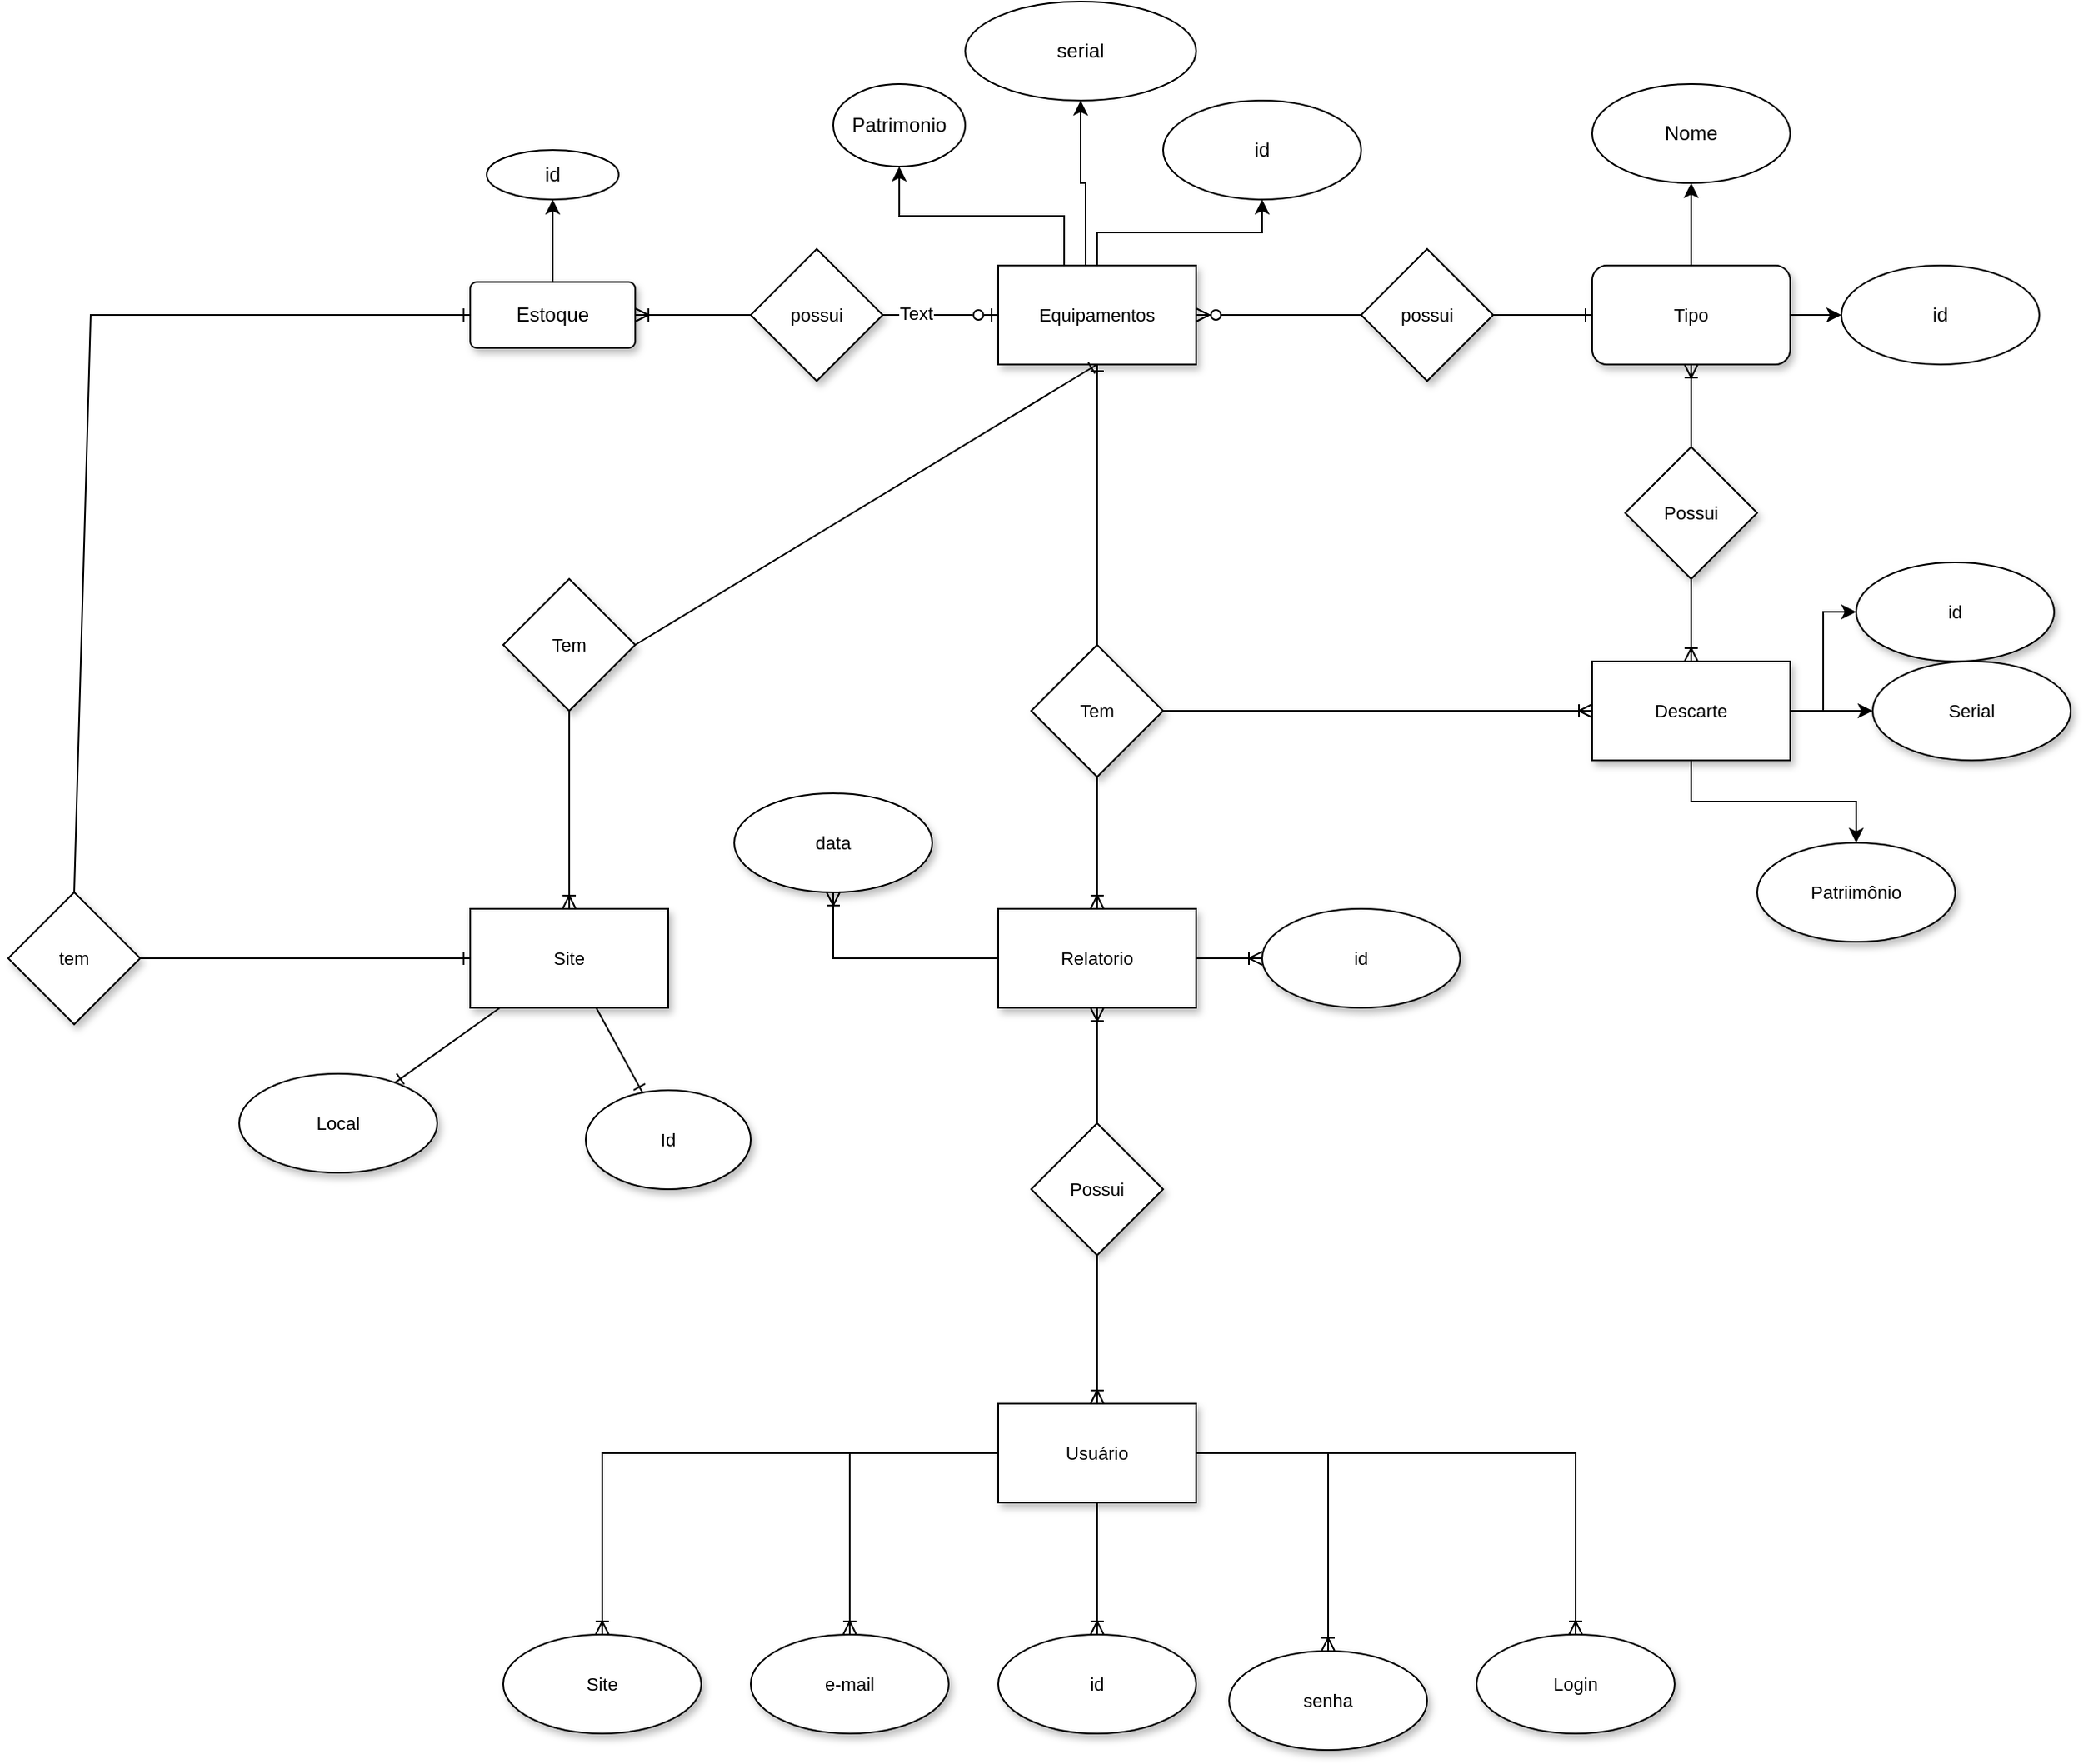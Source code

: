 <mxfile version="20.0.3" type="device"><diagram id="C5RBs43oDa-KdzZeNtuy" name="Page-1"><mxGraphModel dx="1422" dy="786" grid="1" gridSize="10" guides="1" tooltips="1" connect="1" arrows="1" fold="1" page="1" pageScale="1" pageWidth="827" pageHeight="1169" math="0" shadow="0"><root><mxCell id="WIyWlLk6GJQsqaUBKTNV-0"/><mxCell id="WIyWlLk6GJQsqaUBKTNV-1" parent="WIyWlLk6GJQsqaUBKTNV-0"/><mxCell id="Y6eBDfCkmrL4tLhXCDpF-16" value="" style="edgeStyle=orthogonalEdgeStyle;rounded=0;orthogonalLoop=1;jettySize=auto;html=1;exitX=0.442;exitY=0.017;exitDx=0;exitDy=0;exitPerimeter=0;" parent="WIyWlLk6GJQsqaUBKTNV-1" source="Y6eBDfCkmrL4tLhXCDpF-47" target="Y6eBDfCkmrL4tLhXCDpF-15" edge="1"><mxGeometry relative="1" as="geometry"><mxPoint x="740" y="90" as="sourcePoint"/></mxGeometry></mxCell><mxCell id="Y6eBDfCkmrL4tLhXCDpF-20" value="" style="edgeStyle=orthogonalEdgeStyle;rounded=0;orthogonalLoop=1;jettySize=auto;html=1;strokeColor=none;" parent="WIyWlLk6GJQsqaUBKTNV-1" edge="1"><mxGeometry relative="1" as="geometry"><mxPoint x="420" y="250" as="sourcePoint"/><mxPoint x="520" y="250" as="targetPoint"/></mxGeometry></mxCell><mxCell id="Y6eBDfCkmrL4tLhXCDpF-13" value="Patrimonio" style="ellipse;whiteSpace=wrap;html=1;rounded=1;" parent="WIyWlLk6GJQsqaUBKTNV-1" vertex="1"><mxGeometry x="570" y="110" width="80" height="50" as="geometry"/></mxCell><mxCell id="Y6eBDfCkmrL4tLhXCDpF-15" value="serial" style="ellipse;whiteSpace=wrap;html=1;rounded=1;" parent="WIyWlLk6GJQsqaUBKTNV-1" vertex="1"><mxGeometry x="650" y="60" width="140" height="60" as="geometry"/></mxCell><mxCell id="Y6eBDfCkmrL4tLhXCDpF-24" value="" style="edgeStyle=orthogonalEdgeStyle;rounded=0;orthogonalLoop=1;jettySize=auto;html=1;exitX=0.333;exitY=0;exitDx=0;exitDy=0;exitPerimeter=0;" parent="WIyWlLk6GJQsqaUBKTNV-1" source="Y6eBDfCkmrL4tLhXCDpF-47" target="Y6eBDfCkmrL4tLhXCDpF-13" edge="1"><mxGeometry relative="1" as="geometry"><mxPoint x="710" y="90" as="sourcePoint"/></mxGeometry></mxCell><mxCell id="Y6eBDfCkmrL4tLhXCDpF-32" value="" style="edgeStyle=orthogonalEdgeStyle;rounded=0;orthogonalLoop=1;jettySize=auto;html=1;exitX=0.5;exitY=0;exitDx=0;exitDy=0;" parent="WIyWlLk6GJQsqaUBKTNV-1" source="Y6eBDfCkmrL4tLhXCDpF-47" target="Y6eBDfCkmrL4tLhXCDpF-31" edge="1"><mxGeometry relative="1" as="geometry"><mxPoint x="710" y="90" as="sourcePoint"/></mxGeometry></mxCell><mxCell id="Y6eBDfCkmrL4tLhXCDpF-30" value="" style="edgeStyle=orthogonalEdgeStyle;rounded=0;orthogonalLoop=1;jettySize=auto;html=1;" parent="WIyWlLk6GJQsqaUBKTNV-1" source="Y6eBDfCkmrL4tLhXCDpF-51" target="Y6eBDfCkmrL4tLhXCDpF-29" edge="1"><mxGeometry relative="1" as="geometry"><mxPoint x="1070" y="90" as="sourcePoint"/></mxGeometry></mxCell><mxCell id="Y6eBDfCkmrL4tLhXCDpF-34" value="" style="edgeStyle=orthogonalEdgeStyle;rounded=0;orthogonalLoop=1;jettySize=auto;html=1;exitX=1;exitY=0.5;exitDx=0;exitDy=0;" parent="WIyWlLk6GJQsqaUBKTNV-1" source="Y6eBDfCkmrL4tLhXCDpF-51" target="Y6eBDfCkmrL4tLhXCDpF-33" edge="1"><mxGeometry relative="1" as="geometry"><mxPoint x="1130" y="120" as="sourcePoint"/></mxGeometry></mxCell><mxCell id="Y6eBDfCkmrL4tLhXCDpF-29" value="Nome" style="ellipse;whiteSpace=wrap;html=1;rounded=1;" parent="WIyWlLk6GJQsqaUBKTNV-1" vertex="1"><mxGeometry x="1030" y="110" width="120" height="60" as="geometry"/></mxCell><mxCell id="Y6eBDfCkmrL4tLhXCDpF-31" value="id" style="ellipse;whiteSpace=wrap;html=1;rounded=1;" parent="WIyWlLk6GJQsqaUBKTNV-1" vertex="1"><mxGeometry x="770" y="120" width="120" height="60" as="geometry"/></mxCell><mxCell id="Y6eBDfCkmrL4tLhXCDpF-33" value="id" style="ellipse;whiteSpace=wrap;html=1;rounded=1;" parent="WIyWlLk6GJQsqaUBKTNV-1" vertex="1"><mxGeometry x="1181" y="220" width="120" height="60" as="geometry"/></mxCell><mxCell id="Y6eBDfCkmrL4tLhXCDpF-39" value="" style="edgeStyle=orthogonalEdgeStyle;rounded=0;orthogonalLoop=1;jettySize=auto;html=1;" parent="WIyWlLk6GJQsqaUBKTNV-1" source="Y6eBDfCkmrL4tLhXCDpF-37" target="Y6eBDfCkmrL4tLhXCDpF-38" edge="1"><mxGeometry relative="1" as="geometry"/></mxCell><mxCell id="Y6eBDfCkmrL4tLhXCDpF-37" value="Estoque" style="rounded=1;arcSize=10;whiteSpace=wrap;html=1;align=center;shadow=1;" parent="WIyWlLk6GJQsqaUBKTNV-1" vertex="1"><mxGeometry x="350" y="230" width="100" height="40" as="geometry"/></mxCell><mxCell id="Y6eBDfCkmrL4tLhXCDpF-38" value="id" style="ellipse;whiteSpace=wrap;html=1;rounded=1;arcSize=10;" parent="WIyWlLk6GJQsqaUBKTNV-1" vertex="1"><mxGeometry x="360" y="150" width="80" height="30" as="geometry"/></mxCell><mxCell id="Y6eBDfCkmrL4tLhXCDpF-46" value="possui" style="rhombus;whiteSpace=wrap;html=1;shadow=1;fontFamily=Helvetica;fontSize=11;fontColor=default;" parent="WIyWlLk6GJQsqaUBKTNV-1" vertex="1"><mxGeometry x="520" y="210" width="80" height="80" as="geometry"/></mxCell><mxCell id="Y6eBDfCkmrL4tLhXCDpF-47" value="Equipamentos" style="whiteSpace=wrap;html=1;fontSize=11;shadow=1;" parent="WIyWlLk6GJQsqaUBKTNV-1" vertex="1"><mxGeometry x="670" y="220" width="120" height="60" as="geometry"/></mxCell><mxCell id="Y6eBDfCkmrL4tLhXCDpF-49" value="possui" style="rhombus;whiteSpace=wrap;html=1;fontSize=11;shadow=1;" parent="WIyWlLk6GJQsqaUBKTNV-1" vertex="1"><mxGeometry x="890" y="210" width="80" height="80" as="geometry"/></mxCell><mxCell id="Y6eBDfCkmrL4tLhXCDpF-51" value="Tipo" style="rounded=1;whiteSpace=wrap;html=1;fontSize=11;shadow=1;" parent="WIyWlLk6GJQsqaUBKTNV-1" vertex="1"><mxGeometry x="1030" y="220" width="120" height="60" as="geometry"/></mxCell><mxCell id="Y6eBDfCkmrL4tLhXCDpF-53" value="" style="edgeStyle=entityRelationEdgeStyle;fontSize=12;html=1;endArrow=ERone;endFill=1;rounded=0;labelBackgroundColor=default;fontFamily=Helvetica;fontColor=default;strokeColor=default;shape=connector;entryX=0;entryY=0.5;entryDx=0;entryDy=0;exitX=1;exitY=0.5;exitDx=0;exitDy=0;" parent="WIyWlLk6GJQsqaUBKTNV-1" source="Y6eBDfCkmrL4tLhXCDpF-49" target="Y6eBDfCkmrL4tLhXCDpF-51" edge="1"><mxGeometry width="100" height="100" relative="1" as="geometry"><mxPoint x="930" y="350" as="sourcePoint"/><mxPoint x="1030" y="250" as="targetPoint"/></mxGeometry></mxCell><mxCell id="Y6eBDfCkmrL4tLhXCDpF-54" value="" style="edgeStyle=entityRelationEdgeStyle;fontSize=12;html=1;endArrow=ERzeroToMany;endFill=1;rounded=0;labelBackgroundColor=default;fontFamily=Helvetica;fontColor=default;strokeColor=default;shape=connector;entryX=1;entryY=0.5;entryDx=0;entryDy=0;exitX=0;exitY=0.5;exitDx=0;exitDy=0;" parent="WIyWlLk6GJQsqaUBKTNV-1" source="Y6eBDfCkmrL4tLhXCDpF-49" target="Y6eBDfCkmrL4tLhXCDpF-47" edge="1"><mxGeometry width="100" height="100" relative="1" as="geometry"><mxPoint x="710" y="400" as="sourcePoint"/><mxPoint x="810" y="300" as="targetPoint"/></mxGeometry></mxCell><mxCell id="Y6eBDfCkmrL4tLhXCDpF-55" value="" style="edgeStyle=entityRelationEdgeStyle;fontSize=12;html=1;endArrow=ERoneToMany;endFill=0;rounded=0;labelBackgroundColor=default;fontFamily=Helvetica;fontColor=default;strokeColor=default;shape=connector;entryX=1;entryY=0.5;entryDx=0;entryDy=0;exitX=0;exitY=0.5;exitDx=0;exitDy=0;" parent="WIyWlLk6GJQsqaUBKTNV-1" source="Y6eBDfCkmrL4tLhXCDpF-46" target="Y6eBDfCkmrL4tLhXCDpF-37" edge="1"><mxGeometry width="100" height="100" relative="1" as="geometry"><mxPoint x="530" y="250" as="sourcePoint"/><mxPoint x="610" y="330" as="targetPoint"/></mxGeometry></mxCell><mxCell id="Y6eBDfCkmrL4tLhXCDpF-57" value="" style="edgeStyle=entityRelationEdgeStyle;fontSize=12;html=1;endArrow=ERzeroToOne;rounded=0;labelBackgroundColor=default;fontFamily=Helvetica;fontColor=default;strokeColor=default;shape=connector;entryX=0;entryY=0.5;entryDx=0;entryDy=0;exitX=1;exitY=0.5;exitDx=0;exitDy=0;endFill=0;" parent="WIyWlLk6GJQsqaUBKTNV-1" source="Y6eBDfCkmrL4tLhXCDpF-46" target="Y6eBDfCkmrL4tLhXCDpF-47" edge="1"><mxGeometry width="100" height="100" relative="1" as="geometry"><mxPoint x="660" y="320" as="sourcePoint"/><mxPoint x="760" y="220" as="targetPoint"/></mxGeometry></mxCell><mxCell id="Y6eBDfCkmrL4tLhXCDpF-58" value="Text" style="edgeLabel;html=1;align=center;verticalAlign=middle;resizable=0;points=[];fontSize=11;fontFamily=Helvetica;fontColor=default;" parent="Y6eBDfCkmrL4tLhXCDpF-57" vertex="1" connectable="0"><mxGeometry x="-0.433" y="1" relative="1" as="geometry"><mxPoint as="offset"/></mxGeometry></mxCell><mxCell id="Y6eBDfCkmrL4tLhXCDpF-62" value="" style="edgeStyle=none;shape=connector;rounded=0;orthogonalLoop=1;jettySize=auto;html=1;labelBackgroundColor=default;fontFamily=Helvetica;fontSize=11;fontColor=default;endArrow=ERoneToMany;endFill=0;strokeColor=default;" parent="WIyWlLk6GJQsqaUBKTNV-1" source="Y6eBDfCkmrL4tLhXCDpF-59" target="Y6eBDfCkmrL4tLhXCDpF-61" edge="1"><mxGeometry relative="1" as="geometry"/></mxCell><mxCell id="Y6eBDfCkmrL4tLhXCDpF-63" value="" style="edgeStyle=none;shape=connector;rounded=0;orthogonalLoop=1;jettySize=auto;html=1;labelBackgroundColor=default;fontFamily=Helvetica;fontSize=11;fontColor=default;endArrow=ERone;endFill=0;strokeColor=default;exitX=1;exitY=0.5;exitDx=0;exitDy=0;entryX=0.5;entryY=1;entryDx=0;entryDy=0;" parent="WIyWlLk6GJQsqaUBKTNV-1" source="Y6eBDfCkmrL4tLhXCDpF-59" target="Y6eBDfCkmrL4tLhXCDpF-47" edge="1"><mxGeometry relative="1" as="geometry"/></mxCell><mxCell id="Y6eBDfCkmrL4tLhXCDpF-59" value="Tem" style="rhombus;whiteSpace=wrap;html=1;fontSize=11;shadow=1;" parent="WIyWlLk6GJQsqaUBKTNV-1" vertex="1"><mxGeometry x="370" y="410" width="80" height="80" as="geometry"/></mxCell><mxCell id="Y6eBDfCkmrL4tLhXCDpF-65" value="" style="edgeStyle=none;shape=connector;rounded=0;orthogonalLoop=1;jettySize=auto;html=1;labelBackgroundColor=default;fontFamily=Helvetica;fontSize=11;fontColor=default;endArrow=ERone;endFill=0;strokeColor=default;" parent="WIyWlLk6GJQsqaUBKTNV-1" source="Y6eBDfCkmrL4tLhXCDpF-61" target="Y6eBDfCkmrL4tLhXCDpF-64" edge="1"><mxGeometry relative="1" as="geometry"/></mxCell><mxCell id="Y6eBDfCkmrL4tLhXCDpF-67" value="" style="edgeStyle=none;shape=connector;rounded=0;orthogonalLoop=1;jettySize=auto;html=1;labelBackgroundColor=default;fontFamily=Helvetica;fontSize=11;fontColor=default;endArrow=ERone;endFill=0;strokeColor=default;" parent="WIyWlLk6GJQsqaUBKTNV-1" source="Y6eBDfCkmrL4tLhXCDpF-61" target="Y6eBDfCkmrL4tLhXCDpF-66" edge="1"><mxGeometry relative="1" as="geometry"/></mxCell><mxCell id="Y6eBDfCkmrL4tLhXCDpF-61" value="Site" style="whiteSpace=wrap;html=1;fontSize=11;shadow=1;" parent="WIyWlLk6GJQsqaUBKTNV-1" vertex="1"><mxGeometry x="350" y="610" width="120" height="60" as="geometry"/></mxCell><mxCell id="Y6eBDfCkmrL4tLhXCDpF-64" value="Id" style="ellipse;whiteSpace=wrap;html=1;fontSize=11;shadow=1;" parent="WIyWlLk6GJQsqaUBKTNV-1" vertex="1"><mxGeometry x="420" y="720" width="100" height="60" as="geometry"/></mxCell><mxCell id="Y6eBDfCkmrL4tLhXCDpF-66" value="Local" style="ellipse;whiteSpace=wrap;html=1;fontSize=11;shadow=1;" parent="WIyWlLk6GJQsqaUBKTNV-1" vertex="1"><mxGeometry x="210" y="710" width="120" height="60" as="geometry"/></mxCell><mxCell id="Y6eBDfCkmrL4tLhXCDpF-71" value="" style="edgeStyle=none;shape=connector;rounded=0;orthogonalLoop=1;jettySize=auto;html=1;labelBackgroundColor=default;fontFamily=Helvetica;fontSize=11;fontColor=default;endArrow=ERone;endFill=0;strokeColor=default;entryX=0;entryY=0.5;entryDx=0;entryDy=0;exitX=0.5;exitY=0;exitDx=0;exitDy=0;" parent="WIyWlLk6GJQsqaUBKTNV-1" source="Y6eBDfCkmrL4tLhXCDpF-68" target="Y6eBDfCkmrL4tLhXCDpF-37" edge="1"><mxGeometry relative="1" as="geometry"><mxPoint x="530" y="420" as="targetPoint"/><Array as="points"><mxPoint x="120" y="250"/></Array></mxGeometry></mxCell><mxCell id="Y6eBDfCkmrL4tLhXCDpF-73" value="" style="edgeStyle=none;shape=connector;rounded=0;orthogonalLoop=1;jettySize=auto;html=1;labelBackgroundColor=default;fontFamily=Helvetica;fontSize=11;fontColor=default;endArrow=ERone;endFill=0;strokeColor=default;entryX=0;entryY=0.5;entryDx=0;entryDy=0;" parent="WIyWlLk6GJQsqaUBKTNV-1" source="Y6eBDfCkmrL4tLhXCDpF-68" target="Y6eBDfCkmrL4tLhXCDpF-61" edge="1"><mxGeometry relative="1" as="geometry"><mxPoint x="200" y="615" as="targetPoint"/></mxGeometry></mxCell><mxCell id="Y6eBDfCkmrL4tLhXCDpF-68" value="tem" style="rhombus;whiteSpace=wrap;html=1;fontSize=11;shadow=1;" parent="WIyWlLk6GJQsqaUBKTNV-1" vertex="1"><mxGeometry x="70" y="600" width="80" height="80" as="geometry"/></mxCell><mxCell id="Xw6U_cWutJm-IvcX8Ii9-8" value="" style="edgeStyle=orthogonalEdgeStyle;rounded=0;orthogonalLoop=1;jettySize=auto;html=1;" parent="WIyWlLk6GJQsqaUBKTNV-1" source="Xw6U_cWutJm-IvcX8Ii9-2" target="Xw6U_cWutJm-IvcX8Ii9-7" edge="1"><mxGeometry relative="1" as="geometry"/></mxCell><mxCell id="Xw6U_cWutJm-IvcX8Ii9-10" value="" style="edgeStyle=orthogonalEdgeStyle;rounded=0;orthogonalLoop=1;jettySize=auto;html=1;" parent="WIyWlLk6GJQsqaUBKTNV-1" source="Xw6U_cWutJm-IvcX8Ii9-2" target="Xw6U_cWutJm-IvcX8Ii9-9" edge="1"><mxGeometry relative="1" as="geometry"/></mxCell><mxCell id="Xw6U_cWutJm-IvcX8Ii9-12" value="" style="edgeStyle=orthogonalEdgeStyle;rounded=0;orthogonalLoop=1;jettySize=auto;html=1;" parent="WIyWlLk6GJQsqaUBKTNV-1" source="Xw6U_cWutJm-IvcX8Ii9-2" target="Xw6U_cWutJm-IvcX8Ii9-11" edge="1"><mxGeometry relative="1" as="geometry"/></mxCell><mxCell id="Xw6U_cWutJm-IvcX8Ii9-2" value="Descarte" style="whiteSpace=wrap;html=1;fontSize=11;shadow=1;" parent="WIyWlLk6GJQsqaUBKTNV-1" vertex="1"><mxGeometry x="1030" y="460" width="120" height="60" as="geometry"/></mxCell><mxCell id="Xw6U_cWutJm-IvcX8Ii9-6" value="" style="edgeStyle=orthogonalEdgeStyle;rounded=0;orthogonalLoop=1;jettySize=auto;html=1;endArrow=ERoneToMany;endFill=0;" parent="WIyWlLk6GJQsqaUBKTNV-1" source="Xw6U_cWutJm-IvcX8Ii9-4" target="Y6eBDfCkmrL4tLhXCDpF-51" edge="1"><mxGeometry relative="1" as="geometry"/></mxCell><mxCell id="Xw6U_cWutJm-IvcX8Ii9-14" value="" style="edgeStyle=orthogonalEdgeStyle;rounded=0;orthogonalLoop=1;jettySize=auto;html=1;endArrow=ERoneToMany;endFill=0;" parent="WIyWlLk6GJQsqaUBKTNV-1" source="Xw6U_cWutJm-IvcX8Ii9-4" target="Xw6U_cWutJm-IvcX8Ii9-2" edge="1"><mxGeometry relative="1" as="geometry"/></mxCell><mxCell id="Xw6U_cWutJm-IvcX8Ii9-4" value="Possui" style="rhombus;whiteSpace=wrap;html=1;fontSize=11;shadow=1;" parent="WIyWlLk6GJQsqaUBKTNV-1" vertex="1"><mxGeometry x="1050" y="330" width="80" height="80" as="geometry"/></mxCell><mxCell id="Xw6U_cWutJm-IvcX8Ii9-7" value="id" style="ellipse;whiteSpace=wrap;html=1;fontSize=11;shadow=1;" parent="WIyWlLk6GJQsqaUBKTNV-1" vertex="1"><mxGeometry x="1190" y="400" width="120" height="60" as="geometry"/></mxCell><mxCell id="Xw6U_cWutJm-IvcX8Ii9-9" value="Patriimônio" style="ellipse;whiteSpace=wrap;html=1;fontSize=11;shadow=1;" parent="WIyWlLk6GJQsqaUBKTNV-1" vertex="1"><mxGeometry x="1130" y="570" width="120" height="60" as="geometry"/></mxCell><mxCell id="Xw6U_cWutJm-IvcX8Ii9-11" value="Serial" style="ellipse;whiteSpace=wrap;html=1;fontSize=11;shadow=1;" parent="WIyWlLk6GJQsqaUBKTNV-1" vertex="1"><mxGeometry x="1200" y="460" width="120" height="60" as="geometry"/></mxCell><mxCell id="DE_88Xcx5xk8P5gx62Gk-3" value="" style="edgeStyle=orthogonalEdgeStyle;rounded=0;orthogonalLoop=1;jettySize=auto;html=1;endArrow=ERone;endFill=0;" edge="1" parent="WIyWlLk6GJQsqaUBKTNV-1" source="DE_88Xcx5xk8P5gx62Gk-0" target="Y6eBDfCkmrL4tLhXCDpF-47"><mxGeometry relative="1" as="geometry"/></mxCell><mxCell id="DE_88Xcx5xk8P5gx62Gk-5" value="" style="edgeStyle=orthogonalEdgeStyle;rounded=0;orthogonalLoop=1;jettySize=auto;html=1;endArrow=ERoneToMany;endFill=0;entryX=0;entryY=0.5;entryDx=0;entryDy=0;" edge="1" parent="WIyWlLk6GJQsqaUBKTNV-1" source="DE_88Xcx5xk8P5gx62Gk-0" target="Xw6U_cWutJm-IvcX8Ii9-2"><mxGeometry relative="1" as="geometry"><mxPoint x="730" y="520" as="targetPoint"/></mxGeometry></mxCell><mxCell id="DE_88Xcx5xk8P5gx62Gk-0" value="Tem" style="rhombus;whiteSpace=wrap;html=1;fontSize=11;shadow=1;" vertex="1" parent="WIyWlLk6GJQsqaUBKTNV-1"><mxGeometry x="690" y="450" width="80" height="80" as="geometry"/></mxCell><mxCell id="DE_88Xcx5xk8P5gx62Gk-9" value="" style="edgeStyle=orthogonalEdgeStyle;rounded=0;orthogonalLoop=1;jettySize=auto;html=1;endArrow=ERoneToMany;endFill=0;exitX=0.5;exitY=1;exitDx=0;exitDy=0;" edge="1" parent="WIyWlLk6GJQsqaUBKTNV-1" source="DE_88Xcx5xk8P5gx62Gk-0" target="DE_88Xcx5xk8P5gx62Gk-8"><mxGeometry relative="1" as="geometry"><mxPoint x="730" y="730" as="sourcePoint"/></mxGeometry></mxCell><mxCell id="DE_88Xcx5xk8P5gx62Gk-25" value="" style="edgeStyle=orthogonalEdgeStyle;rounded=0;orthogonalLoop=1;jettySize=auto;html=1;endArrow=ERoneToMany;endFill=0;" edge="1" parent="WIyWlLk6GJQsqaUBKTNV-1" source="DE_88Xcx5xk8P5gx62Gk-8" target="DE_88Xcx5xk8P5gx62Gk-24"><mxGeometry relative="1" as="geometry"/></mxCell><mxCell id="DE_88Xcx5xk8P5gx62Gk-28" value="" style="edgeStyle=orthogonalEdgeStyle;rounded=0;orthogonalLoop=1;jettySize=auto;html=1;endArrow=ERoneToMany;endFill=0;" edge="1" parent="WIyWlLk6GJQsqaUBKTNV-1" source="DE_88Xcx5xk8P5gx62Gk-8" target="DE_88Xcx5xk8P5gx62Gk-27"><mxGeometry relative="1" as="geometry"/></mxCell><mxCell id="DE_88Xcx5xk8P5gx62Gk-8" value="Relatorio" style="whiteSpace=wrap;html=1;fontSize=11;shadow=1;" vertex="1" parent="WIyWlLk6GJQsqaUBKTNV-1"><mxGeometry x="670" y="610" width="120" height="60" as="geometry"/></mxCell><mxCell id="DE_88Xcx5xk8P5gx62Gk-13" value="" style="edgeStyle=orthogonalEdgeStyle;rounded=0;orthogonalLoop=1;jettySize=auto;html=1;endArrow=ERoneToMany;endFill=0;" edge="1" parent="WIyWlLk6GJQsqaUBKTNV-1" source="DE_88Xcx5xk8P5gx62Gk-10" target="DE_88Xcx5xk8P5gx62Gk-12"><mxGeometry relative="1" as="geometry"/></mxCell><mxCell id="DE_88Xcx5xk8P5gx62Gk-26" value="" style="edgeStyle=orthogonalEdgeStyle;rounded=0;orthogonalLoop=1;jettySize=auto;html=1;endArrow=ERoneToMany;endFill=0;" edge="1" parent="WIyWlLk6GJQsqaUBKTNV-1" source="DE_88Xcx5xk8P5gx62Gk-10" target="DE_88Xcx5xk8P5gx62Gk-8"><mxGeometry relative="1" as="geometry"/></mxCell><mxCell id="DE_88Xcx5xk8P5gx62Gk-10" value="Possui" style="rhombus;whiteSpace=wrap;html=1;fontSize=11;shadow=1;" vertex="1" parent="WIyWlLk6GJQsqaUBKTNV-1"><mxGeometry x="690" y="740" width="80" height="80" as="geometry"/></mxCell><mxCell id="DE_88Xcx5xk8P5gx62Gk-15" value="" style="edgeStyle=orthogonalEdgeStyle;rounded=0;orthogonalLoop=1;jettySize=auto;html=1;endArrow=ERoneToMany;endFill=0;" edge="1" parent="WIyWlLk6GJQsqaUBKTNV-1" source="DE_88Xcx5xk8P5gx62Gk-12" target="DE_88Xcx5xk8P5gx62Gk-14"><mxGeometry relative="1" as="geometry"/></mxCell><mxCell id="DE_88Xcx5xk8P5gx62Gk-17" value="" style="edgeStyle=orthogonalEdgeStyle;rounded=0;orthogonalLoop=1;jettySize=auto;html=1;endArrow=ERoneToMany;endFill=0;" edge="1" parent="WIyWlLk6GJQsqaUBKTNV-1" source="DE_88Xcx5xk8P5gx62Gk-12" target="DE_88Xcx5xk8P5gx62Gk-16"><mxGeometry relative="1" as="geometry"/></mxCell><mxCell id="DE_88Xcx5xk8P5gx62Gk-19" value="" style="edgeStyle=orthogonalEdgeStyle;rounded=0;orthogonalLoop=1;jettySize=auto;html=1;endArrow=ERoneToMany;endFill=0;" edge="1" parent="WIyWlLk6GJQsqaUBKTNV-1" source="DE_88Xcx5xk8P5gx62Gk-12" target="DE_88Xcx5xk8P5gx62Gk-18"><mxGeometry relative="1" as="geometry"/></mxCell><mxCell id="DE_88Xcx5xk8P5gx62Gk-21" value="" style="edgeStyle=orthogonalEdgeStyle;rounded=0;orthogonalLoop=1;jettySize=auto;html=1;endArrow=ERoneToMany;endFill=0;" edge="1" parent="WIyWlLk6GJQsqaUBKTNV-1" source="DE_88Xcx5xk8P5gx62Gk-12" target="DE_88Xcx5xk8P5gx62Gk-20"><mxGeometry relative="1" as="geometry"/></mxCell><mxCell id="DE_88Xcx5xk8P5gx62Gk-23" value="" style="edgeStyle=orthogonalEdgeStyle;rounded=0;orthogonalLoop=1;jettySize=auto;html=1;endArrow=ERoneToMany;endFill=0;" edge="1" parent="WIyWlLk6GJQsqaUBKTNV-1" source="DE_88Xcx5xk8P5gx62Gk-12" target="DE_88Xcx5xk8P5gx62Gk-22"><mxGeometry relative="1" as="geometry"/></mxCell><mxCell id="DE_88Xcx5xk8P5gx62Gk-12" value="Usuário" style="whiteSpace=wrap;html=1;fontSize=11;shadow=1;" vertex="1" parent="WIyWlLk6GJQsqaUBKTNV-1"><mxGeometry x="670" y="910" width="120" height="60" as="geometry"/></mxCell><mxCell id="DE_88Xcx5xk8P5gx62Gk-14" value="id" style="ellipse;whiteSpace=wrap;html=1;fontSize=11;shadow=1;" vertex="1" parent="WIyWlLk6GJQsqaUBKTNV-1"><mxGeometry x="670" y="1050" width="120" height="60" as="geometry"/></mxCell><mxCell id="DE_88Xcx5xk8P5gx62Gk-16" value="Login" style="ellipse;whiteSpace=wrap;html=1;fontSize=11;shadow=1;" vertex="1" parent="WIyWlLk6GJQsqaUBKTNV-1"><mxGeometry x="960" y="1050" width="120" height="60" as="geometry"/></mxCell><mxCell id="DE_88Xcx5xk8P5gx62Gk-18" value="e-mail" style="ellipse;whiteSpace=wrap;html=1;fontSize=11;shadow=1;" vertex="1" parent="WIyWlLk6GJQsqaUBKTNV-1"><mxGeometry x="520" y="1050" width="120" height="60" as="geometry"/></mxCell><mxCell id="DE_88Xcx5xk8P5gx62Gk-20" value="Site" style="ellipse;whiteSpace=wrap;html=1;fontSize=11;shadow=1;" vertex="1" parent="WIyWlLk6GJQsqaUBKTNV-1"><mxGeometry x="370" y="1050" width="120" height="60" as="geometry"/></mxCell><mxCell id="DE_88Xcx5xk8P5gx62Gk-22" value="senha" style="ellipse;whiteSpace=wrap;html=1;fontSize=11;shadow=1;" vertex="1" parent="WIyWlLk6GJQsqaUBKTNV-1"><mxGeometry x="810" y="1060" width="120" height="60" as="geometry"/></mxCell><mxCell id="DE_88Xcx5xk8P5gx62Gk-24" value="id" style="ellipse;whiteSpace=wrap;html=1;fontSize=11;shadow=1;" vertex="1" parent="WIyWlLk6GJQsqaUBKTNV-1"><mxGeometry x="830" y="610" width="120" height="60" as="geometry"/></mxCell><mxCell id="DE_88Xcx5xk8P5gx62Gk-27" value="data" style="ellipse;whiteSpace=wrap;html=1;fontSize=11;shadow=1;" vertex="1" parent="WIyWlLk6GJQsqaUBKTNV-1"><mxGeometry x="510" y="540" width="120" height="60" as="geometry"/></mxCell></root></mxGraphModel></diagram></mxfile>